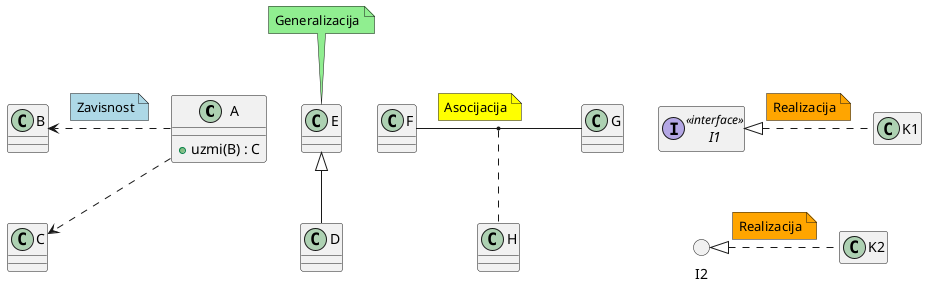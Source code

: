@startuml test13_relacije

'zavisnost (dependency)
'asocijacija (association)
'generalizacija (generalization)
'realizacija (realization)


''''''''''''''''Zavisnost
class A {
    +uzmi(B) : C
}

'for layout
together {
    class B
    class C
}

A .r.> B 
note on link #lightblue
Zavisnost
end note
A .r.> C

'for layout
B -[hidden]d-> C


''''''''''''''''Generalizacija
D -u-|> E

note top of E #lightgreen
Generalizacija
end note

A -[hidden]r> E


''''''''''''''''Asocijacija
F - G
note bottom on link #yellow: Asocijacija
'ne slusa bottom iz nekog razloga
(F,G) .d H

E -[hidden]> F


''''''''''''''''Realizacija
together {
    interface I1 <<interface>>
    class K1
}
I1 <|.r. K1 
note on link #orange
Realizacija
end note

hide K1 members 
hide I1 members

G -[hidden]r> I1

'ili skraceno

together {
    circle I2
    class K2
}
I2 <|.r. K2 
note on link #orange
Realizacija
end note

hide K2 members 
hide I2 members

I1 -[hidden]d-> I2


@enduml